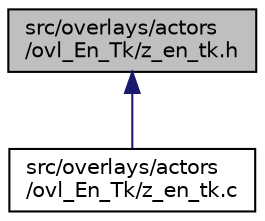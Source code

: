 digraph "src/overlays/actors/ovl_En_Tk/z_en_tk.h"
{
 // LATEX_PDF_SIZE
  edge [fontname="Helvetica",fontsize="10",labelfontname="Helvetica",labelfontsize="10"];
  node [fontname="Helvetica",fontsize="10",shape=record];
  Node1 [label="src/overlays/actors\l/ovl_En_Tk/z_en_tk.h",height=0.2,width=0.4,color="black", fillcolor="grey75", style="filled", fontcolor="black",tooltip=" "];
  Node1 -> Node2 [dir="back",color="midnightblue",fontsize="10",style="solid",fontname="Helvetica"];
  Node2 [label="src/overlays/actors\l/ovl_En_Tk/z_en_tk.c",height=0.2,width=0.4,color="black", fillcolor="white", style="filled",URL="$dc/dd7/z__en__tk_8c.html",tooltip=" "];
}
